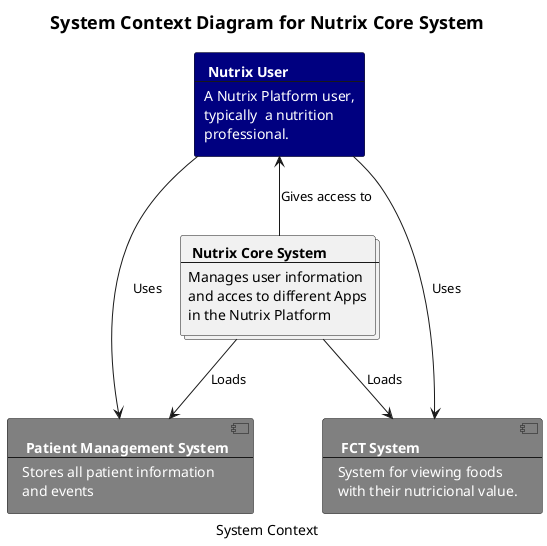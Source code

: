 @startuml Nutrix

skinparam sequenceMessageAlign center
title System Context Diagram for Nutrix Core System

caption System Context



agent nutrixUser[
    <b> Nutrix User 
    ----
    A Nutrix Platform user,
    typically  a nutrition
    professional.
]

component patientManagementSystem [
    <b> Patient Management System
    ----
    Stores all patient information
    and events
]

collections nutrixCore [
    <b> Nutrix Core System 
    ----
    Manages user information
    and acces to different Apps
    in the Nutrix Platform
]

component fctSystem [
    <b> FCT System
    ----
    System for viewing foods 
    with their nutricional value.
]


[nutrixUser] --> [patientManagementSystem]: Uses

[nutrixUser] <-- [nutrixCore]: Gives access to

[nutrixUser] --> [fctSystem]: Uses


[nutrixCore] --> [fctSystem]: Loads

[nutrixCore] --> [patientManagementSystem]: Loads


<style>



title {
    FontSize 18
    
}

caption{
    HorizontalAlignment center
}

rectangle {
    BackgroundColor DeepSkyBlue
    FontColor White
    TextAlignment center
}

agent {
    BackgroundColor Navy
    FontColor White
}

component{
    BackgroundColor Grey
    FontColor White
}

</style>


@enduml